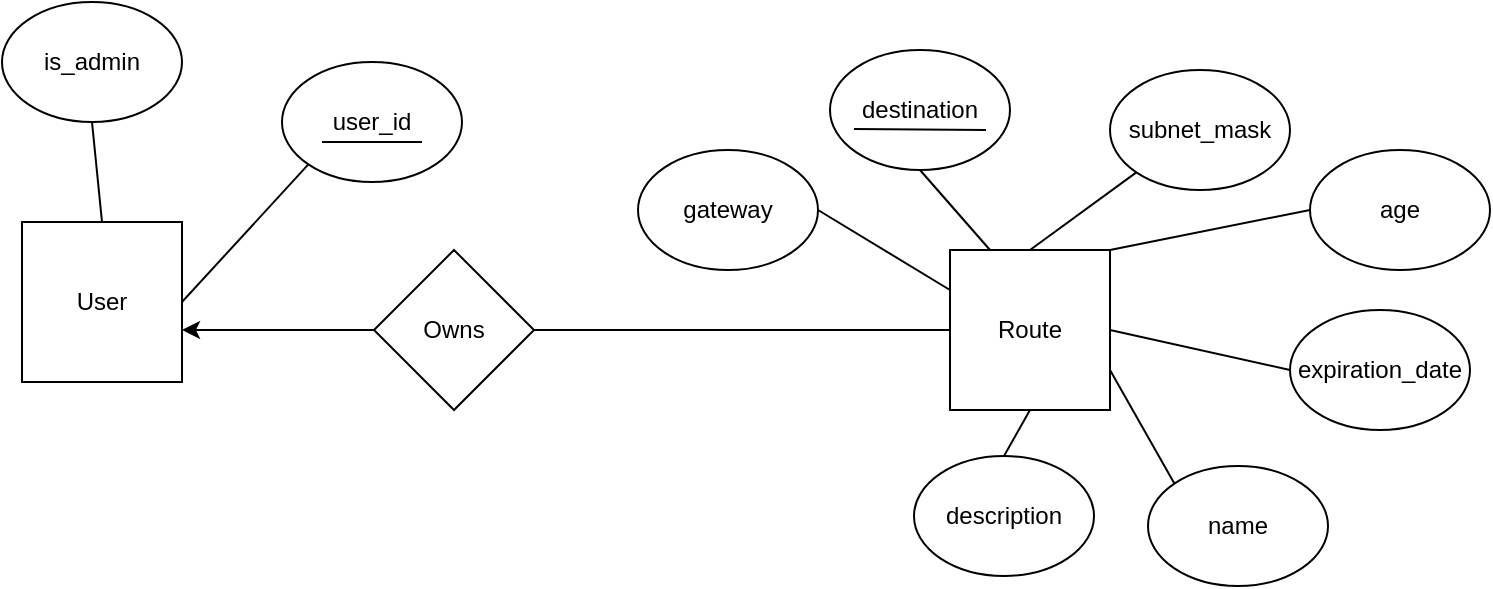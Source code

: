 <mxfile version="24.2.5" type="github">
  <diagram name="Page-1" id="sw3fMiHSHSXHJpbco0qD">
    <mxGraphModel dx="1050" dy="522" grid="1" gridSize="10" guides="1" tooltips="1" connect="1" arrows="1" fold="1" page="1" pageScale="1" pageWidth="850" pageHeight="1100" math="0" shadow="0">
      <root>
        <mxCell id="0" />
        <mxCell id="1" parent="0" />
        <mxCell id="Eojy8nhKaIQ0sZ3T6o2Y-1" style="rounded=0;orthogonalLoop=1;jettySize=auto;html=1;exitX=0.25;exitY=0;exitDx=0;exitDy=0;entryX=0.5;entryY=1;entryDx=0;entryDy=0;endArrow=none;endFill=0;" parent="1" source="Eojy8nhKaIQ0sZ3T6o2Y-9" target="Eojy8nhKaIQ0sZ3T6o2Y-10" edge="1">
          <mxGeometry relative="1" as="geometry" />
        </mxCell>
        <mxCell id="Eojy8nhKaIQ0sZ3T6o2Y-2" style="rounded=0;orthogonalLoop=1;jettySize=auto;html=1;exitX=0.5;exitY=0;exitDx=0;exitDy=0;entryX=0;entryY=1;entryDx=0;entryDy=0;endArrow=none;endFill=0;" parent="1" source="Eojy8nhKaIQ0sZ3T6o2Y-9" target="Eojy8nhKaIQ0sZ3T6o2Y-11" edge="1">
          <mxGeometry relative="1" as="geometry" />
        </mxCell>
        <mxCell id="Eojy8nhKaIQ0sZ3T6o2Y-3" style="rounded=0;orthogonalLoop=1;jettySize=auto;html=1;exitX=1;exitY=0;exitDx=0;exitDy=0;entryX=0;entryY=0.5;entryDx=0;entryDy=0;endArrow=none;endFill=0;" parent="1" source="Eojy8nhKaIQ0sZ3T6o2Y-9" target="Eojy8nhKaIQ0sZ3T6o2Y-14" edge="1">
          <mxGeometry relative="1" as="geometry" />
        </mxCell>
        <mxCell id="Eojy8nhKaIQ0sZ3T6o2Y-4" style="rounded=0;orthogonalLoop=1;jettySize=auto;html=1;exitX=1;exitY=0.5;exitDx=0;exitDy=0;entryX=0;entryY=0.5;entryDx=0;entryDy=0;endArrow=none;endFill=0;" parent="1" source="Eojy8nhKaIQ0sZ3T6o2Y-9" target="Eojy8nhKaIQ0sZ3T6o2Y-16" edge="1">
          <mxGeometry relative="1" as="geometry" />
        </mxCell>
        <mxCell id="Eojy8nhKaIQ0sZ3T6o2Y-5" style="rounded=0;orthogonalLoop=1;jettySize=auto;html=1;exitX=1;exitY=0.75;exitDx=0;exitDy=0;entryX=0;entryY=0;entryDx=0;entryDy=0;endArrow=none;endFill=0;" parent="1" source="Eojy8nhKaIQ0sZ3T6o2Y-9" target="Eojy8nhKaIQ0sZ3T6o2Y-12" edge="1">
          <mxGeometry relative="1" as="geometry" />
        </mxCell>
        <mxCell id="Eojy8nhKaIQ0sZ3T6o2Y-6" style="rounded=0;orthogonalLoop=1;jettySize=auto;html=1;exitX=0.5;exitY=1;exitDx=0;exitDy=0;entryX=0.5;entryY=0;entryDx=0;entryDy=0;endArrow=none;endFill=0;" parent="1" source="Eojy8nhKaIQ0sZ3T6o2Y-9" target="Eojy8nhKaIQ0sZ3T6o2Y-15" edge="1">
          <mxGeometry relative="1" as="geometry" />
        </mxCell>
        <mxCell id="Eojy8nhKaIQ0sZ3T6o2Y-8" style="rounded=0;orthogonalLoop=1;jettySize=auto;html=1;exitX=0;exitY=0.25;exitDx=0;exitDy=0;entryX=1;entryY=0.5;entryDx=0;entryDy=0;endArrow=none;endFill=0;" parent="1" source="Eojy8nhKaIQ0sZ3T6o2Y-9" target="Eojy8nhKaIQ0sZ3T6o2Y-13" edge="1">
          <mxGeometry relative="1" as="geometry" />
        </mxCell>
        <mxCell id="Eojy8nhKaIQ0sZ3T6o2Y-9" value="Route" style="whiteSpace=wrap;html=1;aspect=fixed;" parent="1" vertex="1">
          <mxGeometry x="504" y="204" width="80" height="80" as="geometry" />
        </mxCell>
        <mxCell id="Eojy8nhKaIQ0sZ3T6o2Y-10" value="destination" style="ellipse;whiteSpace=wrap;html=1;" parent="1" vertex="1">
          <mxGeometry x="444" y="104" width="90" height="60" as="geometry" />
        </mxCell>
        <mxCell id="Eojy8nhKaIQ0sZ3T6o2Y-11" value="subnet_mask" style="ellipse;whiteSpace=wrap;html=1;" parent="1" vertex="1">
          <mxGeometry x="584" y="114" width="90" height="60" as="geometry" />
        </mxCell>
        <mxCell id="Eojy8nhKaIQ0sZ3T6o2Y-12" value="name" style="ellipse;whiteSpace=wrap;html=1;" parent="1" vertex="1">
          <mxGeometry x="603" y="312" width="90" height="60" as="geometry" />
        </mxCell>
        <mxCell id="Eojy8nhKaIQ0sZ3T6o2Y-13" value="gateway" style="ellipse;whiteSpace=wrap;html=1;" parent="1" vertex="1">
          <mxGeometry x="348" y="154" width="90" height="60" as="geometry" />
        </mxCell>
        <mxCell id="Eojy8nhKaIQ0sZ3T6o2Y-14" value="age" style="ellipse;whiteSpace=wrap;html=1;" parent="1" vertex="1">
          <mxGeometry x="684" y="154" width="90" height="60" as="geometry" />
        </mxCell>
        <mxCell id="Eojy8nhKaIQ0sZ3T6o2Y-15" value="description" style="ellipse;whiteSpace=wrap;html=1;" parent="1" vertex="1">
          <mxGeometry x="486" y="307" width="90" height="60" as="geometry" />
        </mxCell>
        <mxCell id="Eojy8nhKaIQ0sZ3T6o2Y-16" value="expiration_date" style="ellipse;whiteSpace=wrap;html=1;" parent="1" vertex="1">
          <mxGeometry x="674" y="234" width="90" height="60" as="geometry" />
        </mxCell>
        <mxCell id="Eojy8nhKaIQ0sZ3T6o2Y-18" style="rounded=0;orthogonalLoop=1;jettySize=auto;html=1;exitX=1;exitY=0.5;exitDx=0;exitDy=0;entryX=0;entryY=1;entryDx=0;entryDy=0;endArrow=none;endFill=0;" parent="1" source="Eojy8nhKaIQ0sZ3T6o2Y-19" target="Eojy8nhKaIQ0sZ3T6o2Y-20" edge="1">
          <mxGeometry relative="1" as="geometry" />
        </mxCell>
        <mxCell id="Eojy8nhKaIQ0sZ3T6o2Y-19" value="User" style="whiteSpace=wrap;html=1;aspect=fixed;" parent="1" vertex="1">
          <mxGeometry x="40" y="190" width="80" height="80" as="geometry" />
        </mxCell>
        <mxCell id="Eojy8nhKaIQ0sZ3T6o2Y-20" value="user_id" style="ellipse;whiteSpace=wrap;html=1;" parent="1" vertex="1">
          <mxGeometry x="170" y="110" width="90" height="60" as="geometry" />
        </mxCell>
        <mxCell id="Eojy8nhKaIQ0sZ3T6o2Y-21" style="rounded=0;orthogonalLoop=1;jettySize=auto;html=1;exitX=0.5;exitY=1;exitDx=0;exitDy=0;entryX=0.5;entryY=0;entryDx=0;entryDy=0;endArrow=none;endFill=0;" parent="1" source="Eojy8nhKaIQ0sZ3T6o2Y-22" target="Eojy8nhKaIQ0sZ3T6o2Y-19" edge="1">
          <mxGeometry relative="1" as="geometry" />
        </mxCell>
        <mxCell id="Eojy8nhKaIQ0sZ3T6o2Y-22" value="is_admin" style="ellipse;whiteSpace=wrap;html=1;" parent="1" vertex="1">
          <mxGeometry x="30" y="80" width="90" height="60" as="geometry" />
        </mxCell>
        <mxCell id="Eojy8nhKaIQ0sZ3T6o2Y-24" style="rounded=0;orthogonalLoop=1;jettySize=auto;html=1;exitX=1;exitY=0.5;exitDx=0;exitDy=0;entryX=0;entryY=0.5;entryDx=0;entryDy=0;endArrow=none;endFill=0;edgeStyle=orthogonalEdgeStyle;" parent="1" source="Eojy8nhKaIQ0sZ3T6o2Y-25" target="Eojy8nhKaIQ0sZ3T6o2Y-9" edge="1">
          <mxGeometry relative="1" as="geometry" />
        </mxCell>
        <mxCell id="Eojy8nhKaIQ0sZ3T6o2Y-25" value="Owns" style="rhombus;whiteSpace=wrap;html=1;" parent="1" vertex="1">
          <mxGeometry x="216" y="204" width="80" height="80" as="geometry" />
        </mxCell>
        <mxCell id="EeNv9W-JLeYlSw3Sqg0T-1" value="" style="endArrow=classic;html=1;rounded=0;exitX=0;exitY=0.5;exitDx=0;exitDy=0;" parent="1" source="Eojy8nhKaIQ0sZ3T6o2Y-25" edge="1">
          <mxGeometry width="50" height="50" relative="1" as="geometry">
            <mxPoint x="236" y="244" as="sourcePoint" />
            <mxPoint x="120" y="244" as="targetPoint" />
          </mxGeometry>
        </mxCell>
        <mxCell id="EeNv9W-JLeYlSw3Sqg0T-5" value="" style="endArrow=none;html=1;rounded=0;" parent="1" edge="1">
          <mxGeometry width="50" height="50" relative="1" as="geometry">
            <mxPoint x="190" y="150" as="sourcePoint" />
            <mxPoint x="240" y="150" as="targetPoint" />
          </mxGeometry>
        </mxCell>
        <mxCell id="EeNv9W-JLeYlSw3Sqg0T-6" value="" style="endArrow=none;html=1;rounded=0;" parent="1" edge="1">
          <mxGeometry width="50" height="50" relative="1" as="geometry">
            <mxPoint x="456" y="143.5" as="sourcePoint" />
            <mxPoint x="522" y="144" as="targetPoint" />
          </mxGeometry>
        </mxCell>
      </root>
    </mxGraphModel>
  </diagram>
</mxfile>
